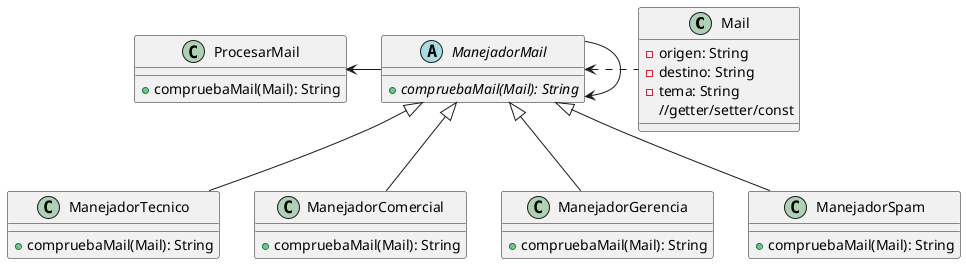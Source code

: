 @startuml
class Mail{
-origen: String
-destino: String
-tema: String
//getter/setter/const
}
Mail .l.> ManejadorMail
ManejadorMail --> ManejadorMail
abstract class ManejadorMail{
+{abstract} compruebaMail(Mail): String
}
ManejadorTecnico -u-|>ManejadorMail
ManejadorComercial -u-|>ManejadorMail
ManejadorGerencia -u-|>ManejadorMail
ManejadorSpam -u-|>ManejadorMail

class ManejadorGerencia{
+ compruebaMail(Mail): String
}
class ManejadorComercial{
+ compruebaMail(Mail): String
}
class ManejadorTecnico{
+ compruebaMail(Mail): String
}
class ManejadorSpam{
+ compruebaMail(Mail): String
}
ManejadorMail -l-> ProcesarMail
class ProcesarMail{
+ compruebaMail(Mail): String
}
@enduml